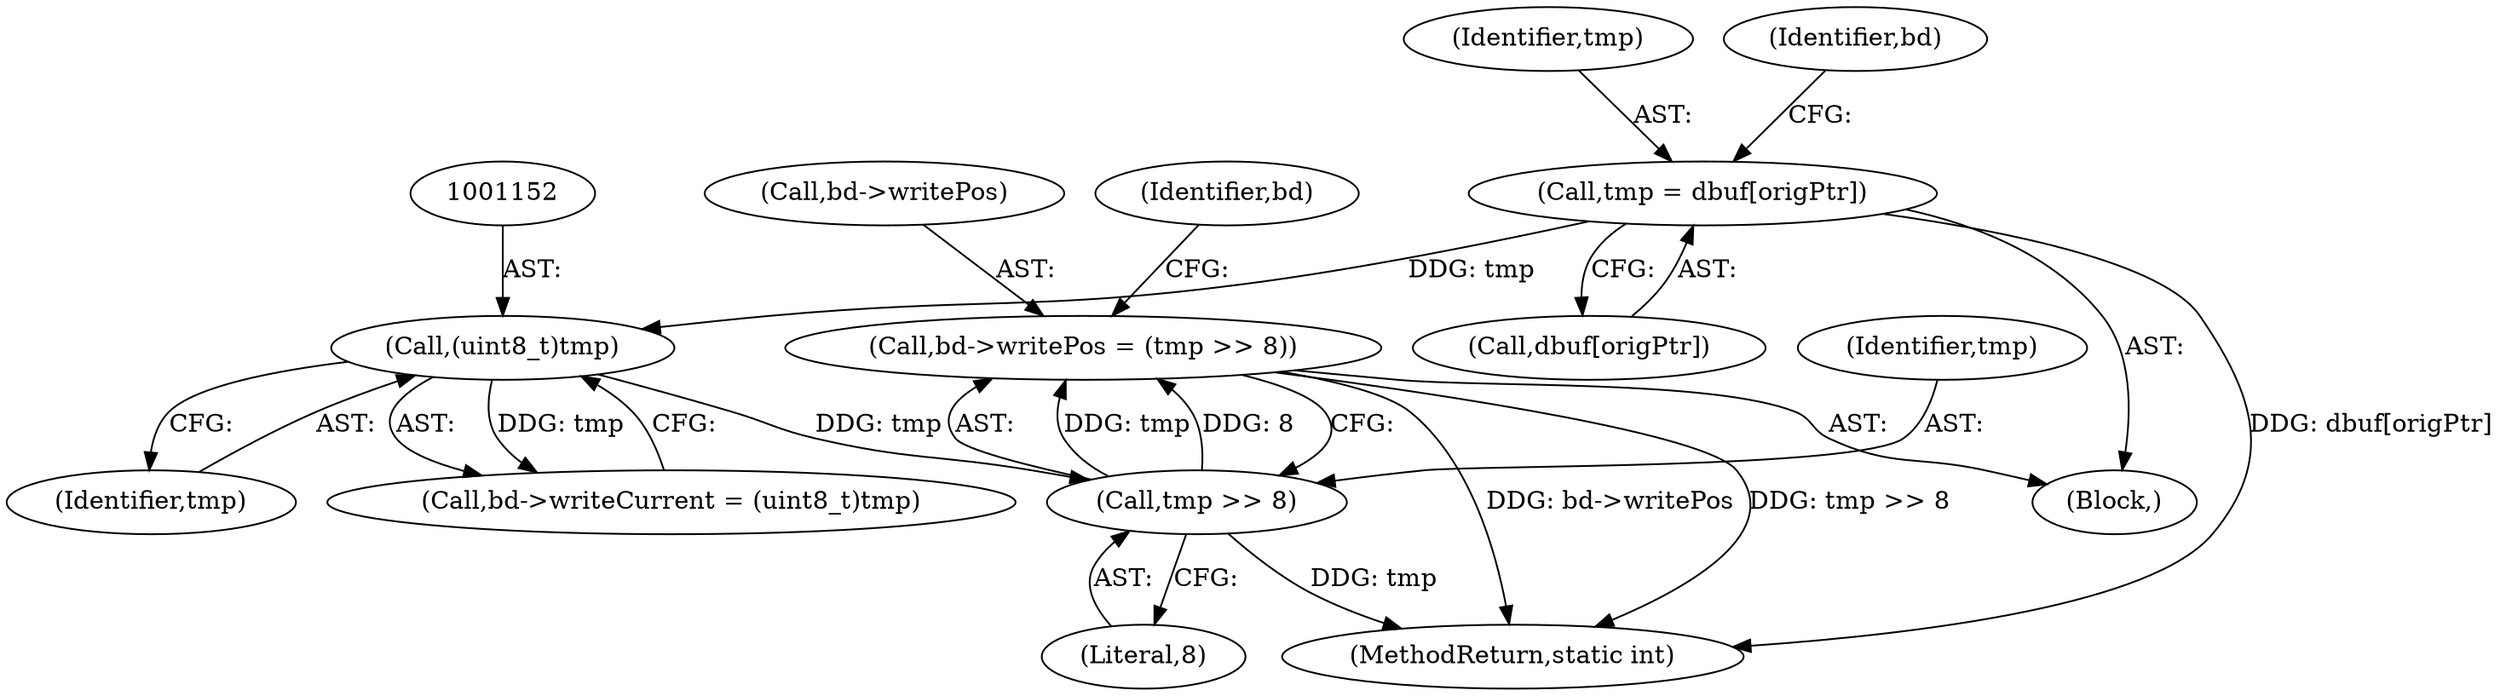 digraph "0_busybox_0402cb32df015d9372578e3db27db47b33d5c7b0@API" {
"1001154" [label="(Call,bd->writePos = (tmp >> 8))"];
"1001158" [label="(Call,tmp >> 8)"];
"1001151" [label="(Call,(uint8_t)tmp)"];
"1001142" [label="(Call,tmp = dbuf[origPtr])"];
"1001132" [label="(Block,)"];
"1001158" [label="(Call,tmp >> 8)"];
"1001151" [label="(Call,(uint8_t)tmp)"];
"1001153" [label="(Identifier,tmp)"];
"1001142" [label="(Call,tmp = dbuf[origPtr])"];
"1001147" [label="(Call,bd->writeCurrent = (uint8_t)tmp)"];
"1001143" [label="(Identifier,tmp)"];
"1001144" [label="(Call,dbuf[origPtr])"];
"1001155" [label="(Call,bd->writePos)"];
"1001154" [label="(Call,bd->writePos = (tmp >> 8))"];
"1001173" [label="(MethodReturn,static int)"];
"1001163" [label="(Identifier,bd)"];
"1001149" [label="(Identifier,bd)"];
"1001160" [label="(Literal,8)"];
"1001159" [label="(Identifier,tmp)"];
"1001154" -> "1001132"  [label="AST: "];
"1001154" -> "1001158"  [label="CFG: "];
"1001155" -> "1001154"  [label="AST: "];
"1001158" -> "1001154"  [label="AST: "];
"1001163" -> "1001154"  [label="CFG: "];
"1001154" -> "1001173"  [label="DDG: bd->writePos"];
"1001154" -> "1001173"  [label="DDG: tmp >> 8"];
"1001158" -> "1001154"  [label="DDG: tmp"];
"1001158" -> "1001154"  [label="DDG: 8"];
"1001158" -> "1001160"  [label="CFG: "];
"1001159" -> "1001158"  [label="AST: "];
"1001160" -> "1001158"  [label="AST: "];
"1001158" -> "1001173"  [label="DDG: tmp"];
"1001151" -> "1001158"  [label="DDG: tmp"];
"1001151" -> "1001147"  [label="AST: "];
"1001151" -> "1001153"  [label="CFG: "];
"1001152" -> "1001151"  [label="AST: "];
"1001153" -> "1001151"  [label="AST: "];
"1001147" -> "1001151"  [label="CFG: "];
"1001151" -> "1001147"  [label="DDG: tmp"];
"1001142" -> "1001151"  [label="DDG: tmp"];
"1001142" -> "1001132"  [label="AST: "];
"1001142" -> "1001144"  [label="CFG: "];
"1001143" -> "1001142"  [label="AST: "];
"1001144" -> "1001142"  [label="AST: "];
"1001149" -> "1001142"  [label="CFG: "];
"1001142" -> "1001173"  [label="DDG: dbuf[origPtr]"];
}
